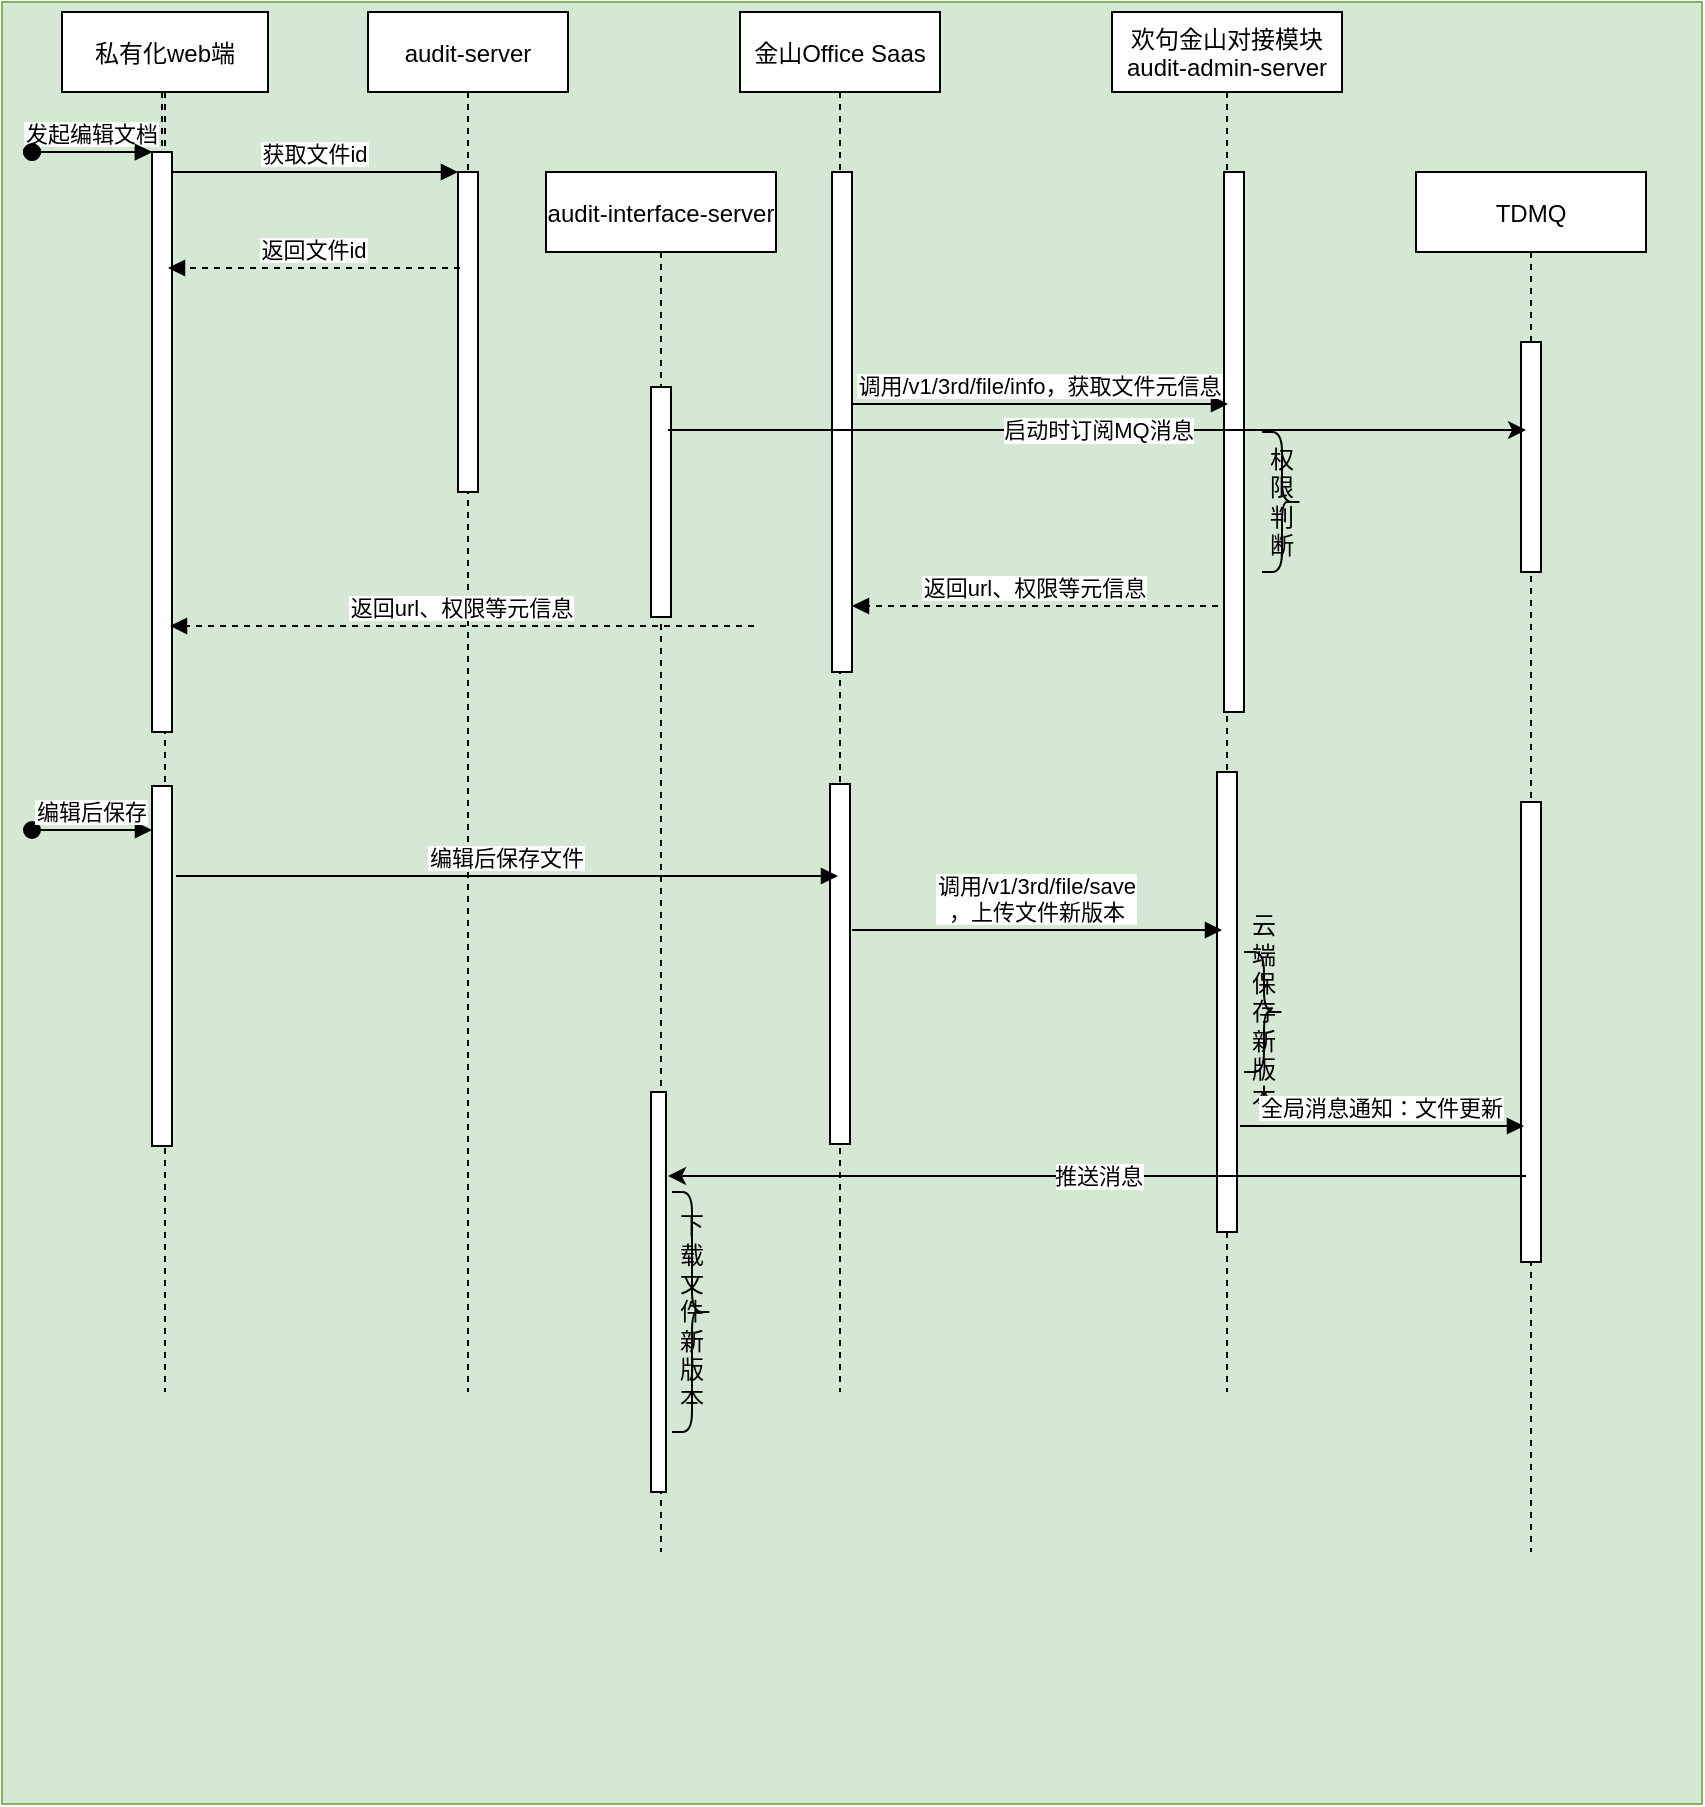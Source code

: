 <mxfile version="16.6.4" type="github">
  <diagram id="Lemr4TlT2n4yfR1173dL" name="Page-1">
    <mxGraphModel dx="1422" dy="747" grid="1" gridSize="10" guides="1" tooltips="1" connect="1" arrows="1" fold="1" page="1" pageScale="1" pageWidth="827" pageHeight="1169" math="0" shadow="0">
      <root>
        <mxCell id="0" />
        <mxCell id="1" parent="0" />
        <mxCell id="npCUeCYWiWq_pYKD61Gq-1" value="" style="rounded=0;whiteSpace=wrap;html=1;fillColor=#d5e8d4;strokeColor=#82b366;" vertex="1" parent="1">
          <mxGeometry y="75" width="850" height="901" as="geometry" />
        </mxCell>
        <mxCell id="npCUeCYWiWq_pYKD61Gq-3" value="私有化web端" style="shape=umlLifeline;perimeter=lifelinePerimeter;container=1;collapsible=0;recursiveResize=0;rounded=0;shadow=0;strokeWidth=1;" vertex="1" parent="1">
          <mxGeometry x="30" y="80" width="100" height="300" as="geometry" />
        </mxCell>
        <mxCell id="npCUeCYWiWq_pYKD61Gq-4" value="" style="points=[];perimeter=orthogonalPerimeter;rounded=0;shadow=0;strokeWidth=1;" vertex="1" parent="npCUeCYWiWq_pYKD61Gq-3">
          <mxGeometry x="45" y="70" width="10" height="190" as="geometry" />
        </mxCell>
        <mxCell id="npCUeCYWiWq_pYKD61Gq-5" value="发起编辑文档" style="verticalAlign=bottom;startArrow=oval;endArrow=block;startSize=8;shadow=0;strokeWidth=1;" edge="1" parent="npCUeCYWiWq_pYKD61Gq-3" target="npCUeCYWiWq_pYKD61Gq-4">
          <mxGeometry relative="1" as="geometry">
            <mxPoint x="-15" y="70" as="sourcePoint" />
          </mxGeometry>
        </mxCell>
        <mxCell id="npCUeCYWiWq_pYKD61Gq-7" value="audit-server" style="shape=umlLifeline;perimeter=lifelinePerimeter;container=1;collapsible=0;recursiveResize=0;rounded=0;shadow=0;strokeWidth=1;" vertex="1" parent="1">
          <mxGeometry x="183" y="80" width="100" height="690" as="geometry" />
        </mxCell>
        <mxCell id="npCUeCYWiWq_pYKD61Gq-8" value="" style="points=[];perimeter=orthogonalPerimeter;rounded=0;shadow=0;strokeWidth=1;" vertex="1" parent="npCUeCYWiWq_pYKD61Gq-7">
          <mxGeometry x="45" y="80" width="10" height="160" as="geometry" />
        </mxCell>
        <mxCell id="npCUeCYWiWq_pYKD61Gq-9" value="私有化web端" style="shape=umlLifeline;perimeter=lifelinePerimeter;container=1;collapsible=0;recursiveResize=0;rounded=0;shadow=0;strokeWidth=1;" vertex="1" parent="npCUeCYWiWq_pYKD61Gq-7">
          <mxGeometry x="-153" width="103" height="690" as="geometry" />
        </mxCell>
        <mxCell id="npCUeCYWiWq_pYKD61Gq-10" value="" style="points=[];perimeter=orthogonalPerimeter;rounded=0;shadow=0;strokeWidth=1;" vertex="1" parent="npCUeCYWiWq_pYKD61Gq-9">
          <mxGeometry x="45" y="70" width="10" height="290" as="geometry" />
        </mxCell>
        <mxCell id="npCUeCYWiWq_pYKD61Gq-11" value="" style="verticalAlign=bottom;startArrow=oval;endArrow=block;startSize=8;shadow=0;strokeWidth=1;" edge="1" parent="npCUeCYWiWq_pYKD61Gq-9" target="npCUeCYWiWq_pYKD61Gq-10">
          <mxGeometry relative="1" as="geometry">
            <mxPoint x="-15" y="70" as="sourcePoint" />
          </mxGeometry>
        </mxCell>
        <mxCell id="npCUeCYWiWq_pYKD61Gq-46" value="" style="points=[];perimeter=orthogonalPerimeter;rounded=0;shadow=0;strokeWidth=1;" vertex="1" parent="npCUeCYWiWq_pYKD61Gq-9">
          <mxGeometry x="45" y="387" width="10" height="180" as="geometry" />
        </mxCell>
        <mxCell id="npCUeCYWiWq_pYKD61Gq-13" value="获取文件id" style="verticalAlign=bottom;endArrow=block;entryX=0;entryY=0;shadow=0;strokeWidth=1;" edge="1" parent="1" source="npCUeCYWiWq_pYKD61Gq-4" target="npCUeCYWiWq_pYKD61Gq-8">
          <mxGeometry relative="1" as="geometry">
            <mxPoint x="185" y="160" as="sourcePoint" />
          </mxGeometry>
        </mxCell>
        <mxCell id="npCUeCYWiWq_pYKD61Gq-14" value="返回文件id" style="verticalAlign=bottom;endArrow=block;entryX=1;entryY=0;shadow=0;strokeWidth=1;dashed=1;" edge="1" parent="1">
          <mxGeometry relative="1" as="geometry">
            <mxPoint x="229" y="208" as="sourcePoint" />
            <mxPoint x="83" y="208" as="targetPoint" />
          </mxGeometry>
        </mxCell>
        <mxCell id="npCUeCYWiWq_pYKD61Gq-15" value="欢句金山对接模块&#xa;audit-admin-server" style="shape=umlLifeline;perimeter=lifelinePerimeter;container=1;collapsible=0;recursiveResize=0;rounded=0;shadow=0;strokeWidth=1;" vertex="1" parent="1">
          <mxGeometry x="555" y="80" width="115" height="690" as="geometry" />
        </mxCell>
        <mxCell id="npCUeCYWiWq_pYKD61Gq-16" value="" style="points=[];perimeter=orthogonalPerimeter;rounded=0;shadow=0;strokeWidth=1;" vertex="1" parent="npCUeCYWiWq_pYKD61Gq-15">
          <mxGeometry x="56" y="80" width="10" height="270" as="geometry" />
        </mxCell>
        <mxCell id="npCUeCYWiWq_pYKD61Gq-43" value="权限判断" style="shape=curlyBracket;whiteSpace=wrap;html=1;rounded=1;flipH=1;size=0.5;" vertex="1" parent="npCUeCYWiWq_pYKD61Gq-15">
          <mxGeometry x="75" y="210" width="20" height="70" as="geometry" />
        </mxCell>
        <mxCell id="npCUeCYWiWq_pYKD61Gq-51" value="" style="points=[];perimeter=orthogonalPerimeter;rounded=0;shadow=0;strokeWidth=1;" vertex="1" parent="npCUeCYWiWq_pYKD61Gq-15">
          <mxGeometry x="52.5" y="380" width="10" height="230" as="geometry" />
        </mxCell>
        <mxCell id="npCUeCYWiWq_pYKD61Gq-53" value="云端保存新版本" style="shape=curlyBracket;whiteSpace=wrap;html=1;rounded=1;flipH=1;" vertex="1" parent="npCUeCYWiWq_pYKD61Gq-15">
          <mxGeometry x="66" y="470" width="20" height="60" as="geometry" />
        </mxCell>
        <mxCell id="npCUeCYWiWq_pYKD61Gq-27" value="金山Office Saas" style="shape=umlLifeline;perimeter=lifelinePerimeter;container=1;collapsible=0;recursiveResize=0;rounded=0;shadow=0;strokeWidth=1;" vertex="1" parent="1">
          <mxGeometry x="369" y="80" width="100" height="690" as="geometry" />
        </mxCell>
        <mxCell id="npCUeCYWiWq_pYKD61Gq-28" value="" style="points=[];perimeter=orthogonalPerimeter;rounded=0;shadow=0;strokeWidth=1;" vertex="1" parent="npCUeCYWiWq_pYKD61Gq-27">
          <mxGeometry x="46" y="80" width="10" height="250" as="geometry" />
        </mxCell>
        <mxCell id="npCUeCYWiWq_pYKD61Gq-50" value="" style="points=[];perimeter=orthogonalPerimeter;rounded=0;shadow=0;strokeWidth=1;" vertex="1" parent="npCUeCYWiWq_pYKD61Gq-27">
          <mxGeometry x="45" y="386" width="10" height="180" as="geometry" />
        </mxCell>
        <mxCell id="npCUeCYWiWq_pYKD61Gq-41" value="调用/v1/3rd/file/info，获取文件元信息" style="verticalAlign=bottom;endArrow=block;entryX=0;entryY=0;shadow=0;strokeWidth=1;" edge="1" parent="1">
          <mxGeometry relative="1" as="geometry">
            <mxPoint x="425" y="276.0" as="sourcePoint" />
            <mxPoint x="613" y="276.0" as="targetPoint" />
          </mxGeometry>
        </mxCell>
        <mxCell id="npCUeCYWiWq_pYKD61Gq-42" value="返回url、权限等元信息" style="verticalAlign=bottom;endArrow=block;entryX=1;entryY=0;shadow=0;strokeWidth=1;dashed=1;" edge="1" parent="1">
          <mxGeometry relative="1" as="geometry">
            <mxPoint x="608" y="377" as="sourcePoint" />
            <mxPoint x="425" y="377" as="targetPoint" />
          </mxGeometry>
        </mxCell>
        <mxCell id="npCUeCYWiWq_pYKD61Gq-45" value="返回url、权限等元信息" style="verticalAlign=bottom;endArrow=block;entryX=1;entryY=0;shadow=0;strokeWidth=1;dashed=1;" edge="1" parent="1">
          <mxGeometry relative="1" as="geometry">
            <mxPoint x="376" y="387" as="sourcePoint" />
            <mxPoint x="84" y="387" as="targetPoint" />
          </mxGeometry>
        </mxCell>
        <mxCell id="npCUeCYWiWq_pYKD61Gq-48" value="编辑后保存" style="verticalAlign=bottom;startArrow=oval;endArrow=block;startSize=8;shadow=0;strokeWidth=1;" edge="1" parent="1">
          <mxGeometry relative="1" as="geometry">
            <mxPoint x="15" y="489" as="sourcePoint" />
            <mxPoint x="75" y="489" as="targetPoint" />
          </mxGeometry>
        </mxCell>
        <mxCell id="npCUeCYWiWq_pYKD61Gq-49" value="编辑后保存文件" style="verticalAlign=bottom;endArrow=block;entryX=0;entryY=0;shadow=0;strokeWidth=1;" edge="1" parent="1">
          <mxGeometry relative="1" as="geometry">
            <mxPoint x="87" y="512.0" as="sourcePoint" />
            <mxPoint x="418" y="512.0" as="targetPoint" />
          </mxGeometry>
        </mxCell>
        <mxCell id="npCUeCYWiWq_pYKD61Gq-52" value="调用/v1/3rd/file/save&#xa;，上传文件新版本" style="verticalAlign=bottom;endArrow=block;entryX=0;entryY=0;shadow=0;strokeWidth=1;" edge="1" parent="1">
          <mxGeometry relative="1" as="geometry">
            <mxPoint x="425" y="539.0" as="sourcePoint" />
            <mxPoint x="610" y="539.0" as="targetPoint" />
          </mxGeometry>
        </mxCell>
        <mxCell id="npCUeCYWiWq_pYKD61Gq-59" value="TDMQ" style="shape=umlLifeline;perimeter=lifelinePerimeter;container=1;collapsible=0;recursiveResize=0;rounded=0;shadow=0;strokeWidth=1;" vertex="1" parent="1">
          <mxGeometry x="707" y="160" width="115" height="690" as="geometry" />
        </mxCell>
        <mxCell id="npCUeCYWiWq_pYKD61Gq-62" value="" style="points=[];perimeter=orthogonalPerimeter;rounded=0;shadow=0;strokeWidth=1;" vertex="1" parent="npCUeCYWiWq_pYKD61Gq-59">
          <mxGeometry x="52.5" y="315" width="10" height="230" as="geometry" />
        </mxCell>
        <mxCell id="npCUeCYWiWq_pYKD61Gq-68" value="" style="points=[];perimeter=orthogonalPerimeter;rounded=0;shadow=0;strokeWidth=1;" vertex="1" parent="npCUeCYWiWq_pYKD61Gq-59">
          <mxGeometry x="52.5" y="85" width="10" height="115" as="geometry" />
        </mxCell>
        <mxCell id="npCUeCYWiWq_pYKD61Gq-64" value="全局消息通知：文件更新" style="verticalAlign=bottom;endArrow=block;entryX=0;entryY=0;shadow=0;strokeWidth=1;" edge="1" parent="1">
          <mxGeometry relative="1" as="geometry">
            <mxPoint x="619" y="637" as="sourcePoint" />
            <mxPoint x="761" y="637" as="targetPoint" />
          </mxGeometry>
        </mxCell>
        <mxCell id="npCUeCYWiWq_pYKD61Gq-65" value="audit-interface-server" style="shape=umlLifeline;perimeter=lifelinePerimeter;container=1;collapsible=0;recursiveResize=0;rounded=0;shadow=0;strokeWidth=1;" vertex="1" parent="1">
          <mxGeometry x="272" y="160" width="115" height="690" as="geometry" />
        </mxCell>
        <mxCell id="npCUeCYWiWq_pYKD61Gq-66" value="" style="points=[];perimeter=orthogonalPerimeter;rounded=0;shadow=0;strokeWidth=1;" vertex="1" parent="npCUeCYWiWq_pYKD61Gq-65">
          <mxGeometry x="52.5" y="107.5" width="10" height="115" as="geometry" />
        </mxCell>
        <mxCell id="npCUeCYWiWq_pYKD61Gq-69" value="" style="points=[];perimeter=orthogonalPerimeter;rounded=0;shadow=0;strokeWidth=1;" vertex="1" parent="npCUeCYWiWq_pYKD61Gq-65">
          <mxGeometry x="52.5" y="460" width="7.5" height="200" as="geometry" />
        </mxCell>
        <mxCell id="npCUeCYWiWq_pYKD61Gq-71" value="下载文件新版本" style="shape=curlyBracket;whiteSpace=wrap;html=1;rounded=1;flipH=1;" vertex="1" parent="npCUeCYWiWq_pYKD61Gq-65">
          <mxGeometry x="63" y="510" width="20" height="120" as="geometry" />
        </mxCell>
        <mxCell id="npCUeCYWiWq_pYKD61Gq-31" value="启动时订阅MQ消息" style="endArrow=classic;html=1;rounded=0;exitX=0.54;exitY=0.333;exitDx=0;exitDy=0;exitPerimeter=0;entryX=0.1;entryY=0.113;entryDx=0;entryDy=0;entryPerimeter=0;" edge="1" parent="1">
          <mxGeometry width="50" height="50" relative="1" as="geometry">
            <mxPoint x="333" y="289" as="sourcePoint" />
            <mxPoint x="762" y="289" as="targetPoint" />
          </mxGeometry>
        </mxCell>
        <mxCell id="npCUeCYWiWq_pYKD61Gq-70" value="推送消息" style="endArrow=classic;html=1;rounded=0;exitX=0.54;exitY=0.333;exitDx=0;exitDy=0;exitPerimeter=0;entryX=0.1;entryY=0.113;entryDx=0;entryDy=0;entryPerimeter=0;" edge="1" parent="1">
          <mxGeometry width="50" height="50" relative="1" as="geometry">
            <mxPoint x="762" y="662" as="sourcePoint" />
            <mxPoint x="333" y="662" as="targetPoint" />
          </mxGeometry>
        </mxCell>
      </root>
    </mxGraphModel>
  </diagram>
</mxfile>
